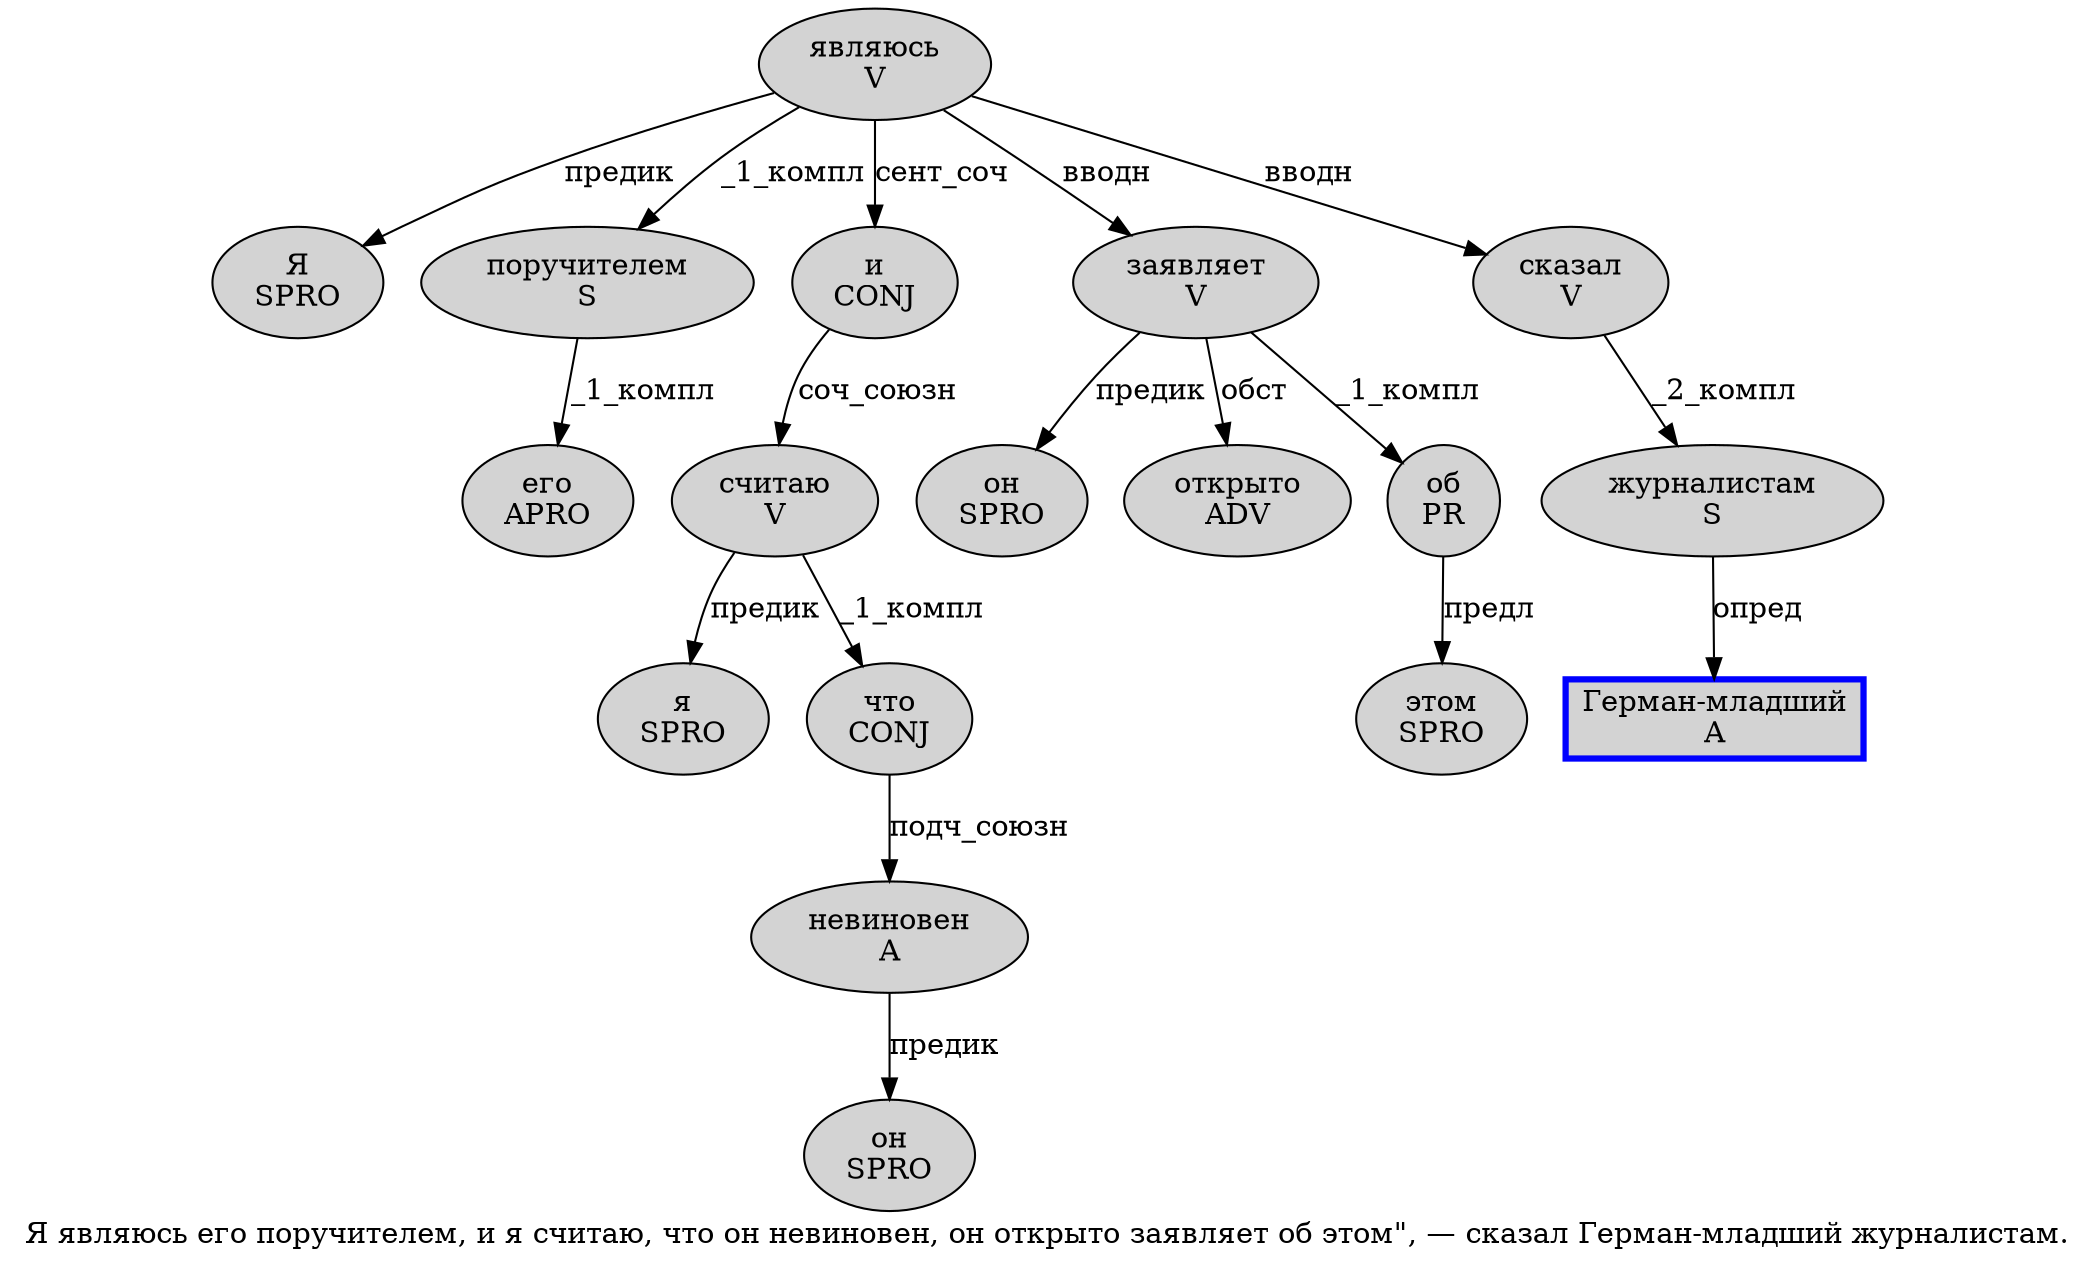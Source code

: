 digraph SENTENCE_538 {
	graph [label="Я являюсь его поручителем, и я считаю, что он невиновен, он открыто заявляет об этом\", — сказал Герман-младший журналистам."]
	node [style=filled]
		0 [label="Я
SPRO" color="" fillcolor=lightgray penwidth=1 shape=ellipse]
		1 [label="являюсь
V" color="" fillcolor=lightgray penwidth=1 shape=ellipse]
		2 [label="его
APRO" color="" fillcolor=lightgray penwidth=1 shape=ellipse]
		3 [label="поручителем
S" color="" fillcolor=lightgray penwidth=1 shape=ellipse]
		5 [label="и
CONJ" color="" fillcolor=lightgray penwidth=1 shape=ellipse]
		6 [label="я
SPRO" color="" fillcolor=lightgray penwidth=1 shape=ellipse]
		7 [label="считаю
V" color="" fillcolor=lightgray penwidth=1 shape=ellipse]
		9 [label="что
CONJ" color="" fillcolor=lightgray penwidth=1 shape=ellipse]
		10 [label="он
SPRO" color="" fillcolor=lightgray penwidth=1 shape=ellipse]
		11 [label="невиновен
A" color="" fillcolor=lightgray penwidth=1 shape=ellipse]
		13 [label="он
SPRO" color="" fillcolor=lightgray penwidth=1 shape=ellipse]
		14 [label="открыто
ADV" color="" fillcolor=lightgray penwidth=1 shape=ellipse]
		15 [label="заявляет
V" color="" fillcolor=lightgray penwidth=1 shape=ellipse]
		16 [label="об
PR" color="" fillcolor=lightgray penwidth=1 shape=ellipse]
		17 [label="этом
SPRO" color="" fillcolor=lightgray penwidth=1 shape=ellipse]
		21 [label="сказал
V" color="" fillcolor=lightgray penwidth=1 shape=ellipse]
		22 [label="Герман-младший
A" color=blue fillcolor=lightgray penwidth=3 shape=box]
		23 [label="журналистам
S" color="" fillcolor=lightgray penwidth=1 shape=ellipse]
			3 -> 2 [label="_1_компл"]
			7 -> 6 [label="предик"]
			7 -> 9 [label="_1_компл"]
			1 -> 0 [label="предик"]
			1 -> 3 [label="_1_компл"]
			1 -> 5 [label="сент_соч"]
			1 -> 15 [label="вводн"]
			1 -> 21 [label="вводн"]
			23 -> 22 [label="опред"]
			15 -> 13 [label="предик"]
			15 -> 14 [label="обст"]
			15 -> 16 [label="_1_компл"]
			16 -> 17 [label="предл"]
			5 -> 7 [label="соч_союзн"]
			9 -> 11 [label="подч_союзн"]
			21 -> 23 [label="_2_компл"]
			11 -> 10 [label="предик"]
}